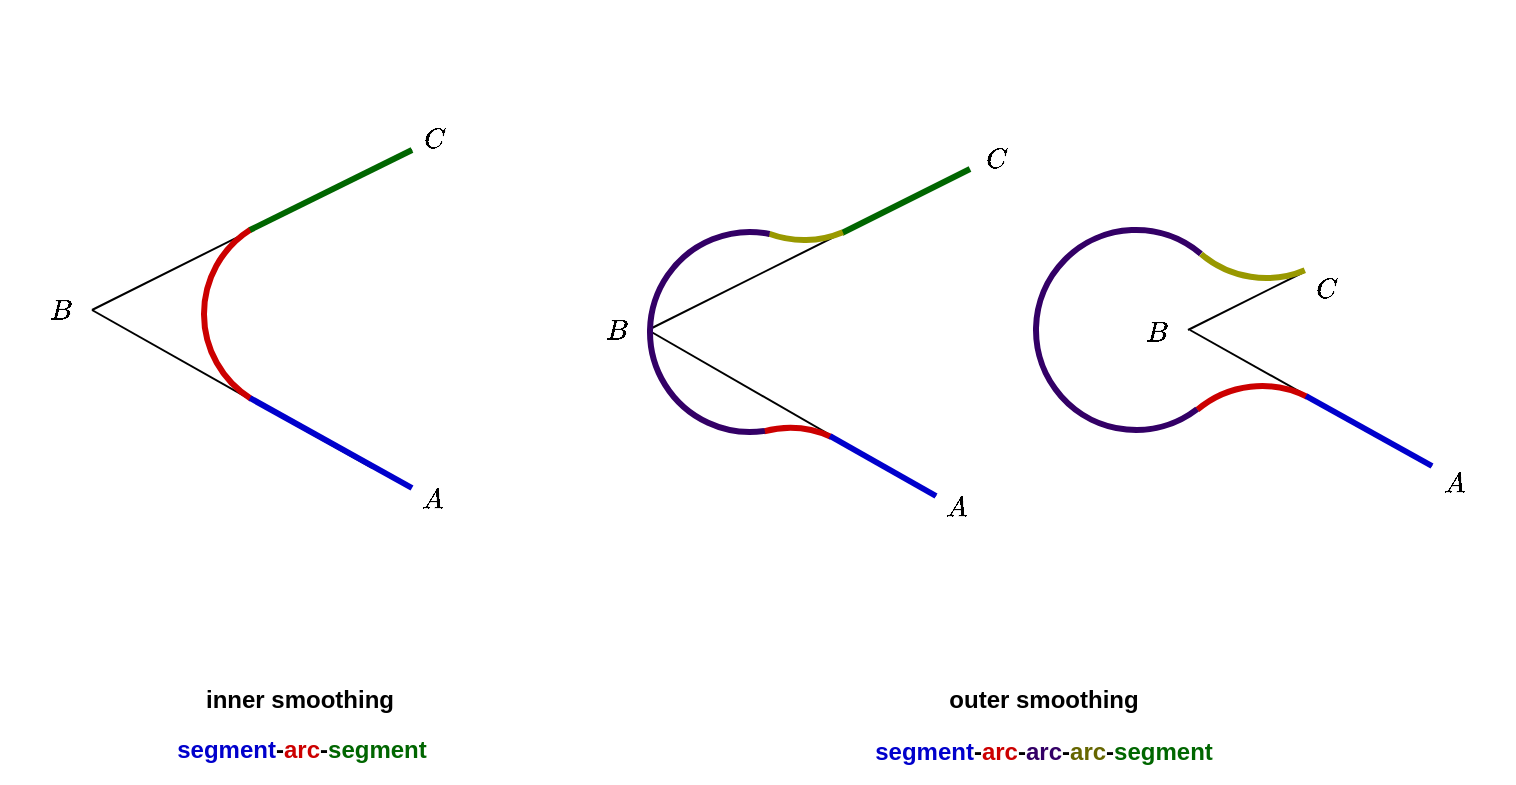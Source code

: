 <mxfile version="21.5.0" type="device">
  <diagram name="Page-1" id="mdc4dWFXShaHbT3qvcwk">
    <mxGraphModel dx="1135" dy="663" grid="1" gridSize="10" guides="1" tooltips="1" connect="1" arrows="1" fold="1" page="1" pageScale="1" pageWidth="850" pageHeight="1100" math="1" shadow="0">
      <root>
        <mxCell id="0" />
        <mxCell id="1" parent="0" />
        <mxCell id="rboDCV4chvTszuUTuXK0-24" value="" style="verticalLabelPosition=bottom;verticalAlign=top;html=1;shape=mxgraph.basic.arc;startAngle=0.505;endAngle=0.505;rotation=30;strokeWidth=1;strokeColor=#CCCC00;" parent="1" vertex="1">
          <mxGeometry x="497" y="44" width="100" height="100" as="geometry" />
        </mxCell>
        <mxCell id="rboDCV4chvTszuUTuXK0-6" value="" style="verticalLabelPosition=bottom;verticalAlign=top;html=1;shape=mxgraph.basic.arc;startAngle=0.505;endAngle=0.505;rotation=30;strokeWidth=1;strokeColor=#FF3399;" parent="1" vertex="1">
          <mxGeometry x="246" y="132" width="100" height="100" as="geometry" />
        </mxCell>
        <mxCell id="rboDCV4chvTszuUTuXK0-5" value="" style="endArrow=none;html=1;rounded=0;" parent="1" edge="1">
          <mxGeometry width="50" height="50" relative="1" as="geometry">
            <mxPoint x="190" y="180" as="sourcePoint" />
            <mxPoint x="330" y="259" as="targetPoint" />
          </mxGeometry>
        </mxCell>
        <mxCell id="rboDCV4chvTszuUTuXK0-4" value="" style="endArrow=none;html=1;rounded=0;" parent="1" edge="1">
          <mxGeometry width="50" height="50" relative="1" as="geometry">
            <mxPoint x="190" y="180" as="sourcePoint" />
            <mxPoint x="350" y="100" as="targetPoint" />
          </mxGeometry>
        </mxCell>
        <mxCell id="rboDCV4chvTszuUTuXK0-1" value="" style="verticalLabelPosition=bottom;verticalAlign=top;html=1;shape=mxgraph.basic.arc;startAngle=0.505;endAngle=0.827;rotation=30;strokeWidth=3;strokeColor=#CC0000;" parent="1" vertex="1">
          <mxGeometry x="246" y="132" width="100" height="100" as="geometry" />
        </mxCell>
        <mxCell id="rboDCV4chvTszuUTuXK0-2" value="" style="endArrow=none;html=1;rounded=0;strokeWidth=3;strokeColor=#0000CC;" parent="1" edge="1">
          <mxGeometry width="50" height="50" relative="1" as="geometry">
            <mxPoint x="269" y="224" as="sourcePoint" />
            <mxPoint x="350" y="269" as="targetPoint" />
          </mxGeometry>
        </mxCell>
        <mxCell id="rboDCV4chvTszuUTuXK0-7" value="" style="endArrow=none;html=1;rounded=0;strokeWidth=3;strokeColor=#006600;fontColor=#006600;" parent="1" edge="1">
          <mxGeometry width="50" height="50" relative="1" as="geometry">
            <mxPoint x="269" y="140" as="sourcePoint" />
            <mxPoint x="350" y="100" as="targetPoint" />
          </mxGeometry>
        </mxCell>
        <mxCell id="rboDCV4chvTszuUTuXK0-8" value="&lt;b&gt;$$A$$&lt;/b&gt;" style="text;html=1;strokeColor=none;fillColor=none;align=center;verticalAlign=middle;whiteSpace=wrap;rounded=0;" parent="1" vertex="1">
          <mxGeometry x="330" y="260" width="60" height="30" as="geometry" />
        </mxCell>
        <mxCell id="rboDCV4chvTszuUTuXK0-9" value="&lt;b&gt;$$B$$&lt;/b&gt;" style="text;html=1;strokeColor=none;fillColor=none;align=center;verticalAlign=middle;whiteSpace=wrap;rounded=0;" parent="1" vertex="1">
          <mxGeometry x="144" y="165" width="60" height="30" as="geometry" />
        </mxCell>
        <mxCell id="rboDCV4chvTszuUTuXK0-10" value="&lt;b&gt;$$C$$&lt;/b&gt;" style="text;html=1;strokeColor=none;fillColor=none;align=center;verticalAlign=middle;whiteSpace=wrap;rounded=0;" parent="1" vertex="1">
          <mxGeometry x="331" y="80" width="60" height="30" as="geometry" />
        </mxCell>
        <mxCell id="rboDCV4chvTszuUTuXK0-11" value="&lt;font color=&quot;#0000cc&quot;&gt;segment&lt;/font&gt;-&lt;font color=&quot;#cc0000&quot;&gt;arc&lt;/font&gt;-&lt;font color=&quot;#006600&quot;&gt;segment&lt;/font&gt;" style="text;html=1;strokeColor=none;fillColor=none;align=center;verticalAlign=middle;whiteSpace=wrap;rounded=0;fontStyle=1" parent="1" vertex="1">
          <mxGeometry x="227" y="385" width="136" height="30" as="geometry" />
        </mxCell>
        <mxCell id="rboDCV4chvTszuUTuXK0-12" value="inner smoothing" style="text;html=1;strokeColor=none;fillColor=none;align=center;verticalAlign=middle;whiteSpace=wrap;rounded=0;fontStyle=1" parent="1" vertex="1">
          <mxGeometry x="226" y="360" width="136" height="30" as="geometry" />
        </mxCell>
        <mxCell id="rboDCV4chvTszuUTuXK0-13" value="" style="verticalLabelPosition=bottom;verticalAlign=top;html=1;shape=mxgraph.basic.arc;startAngle=0.505;endAngle=0.505;rotation=30;strokeWidth=1;strokeColor=#6600CC;" parent="1" vertex="1">
          <mxGeometry x="468" y="140" width="100" height="100" as="geometry" />
        </mxCell>
        <mxCell id="rboDCV4chvTszuUTuXK0-14" value="" style="endArrow=none;html=1;rounded=0;" parent="1" edge="1">
          <mxGeometry width="50" height="50" relative="1" as="geometry">
            <mxPoint x="468" y="190" as="sourcePoint" />
            <mxPoint x="612" y="273" as="targetPoint" />
          </mxGeometry>
        </mxCell>
        <mxCell id="rboDCV4chvTszuUTuXK0-15" value="" style="endArrow=none;html=1;rounded=0;" parent="1" edge="1">
          <mxGeometry width="50" height="50" relative="1" as="geometry">
            <mxPoint x="468" y="190" as="sourcePoint" />
            <mxPoint x="628" y="110" as="targetPoint" />
          </mxGeometry>
        </mxCell>
        <mxCell id="rboDCV4chvTszuUTuXK0-18" value="" style="endArrow=none;html=1;rounded=0;strokeWidth=3;strokeColor=#006600;fontColor=#006600;" parent="1" edge="1">
          <mxGeometry width="50" height="50" relative="1" as="geometry">
            <mxPoint x="565" y="141.5" as="sourcePoint" />
            <mxPoint x="629" y="109.5" as="targetPoint" />
          </mxGeometry>
        </mxCell>
        <mxCell id="rboDCV4chvTszuUTuXK0-19" value="&lt;b&gt;$$A$$&lt;/b&gt;" style="text;html=1;strokeColor=none;fillColor=none;align=center;verticalAlign=middle;whiteSpace=wrap;rounded=0;" parent="1" vertex="1">
          <mxGeometry x="592" y="264" width="60" height="30" as="geometry" />
        </mxCell>
        <mxCell id="rboDCV4chvTszuUTuXK0-20" value="&lt;b&gt;$$B$$&lt;/b&gt;" style="text;html=1;strokeColor=none;fillColor=none;align=center;verticalAlign=middle;whiteSpace=wrap;rounded=0;" parent="1" vertex="1">
          <mxGeometry x="422" y="175" width="60" height="30" as="geometry" />
        </mxCell>
        <mxCell id="rboDCV4chvTszuUTuXK0-21" value="&lt;b&gt;$$C$$&lt;/b&gt;" style="text;html=1;strokeColor=none;fillColor=none;align=center;verticalAlign=middle;whiteSpace=wrap;rounded=0;" parent="1" vertex="1">
          <mxGeometry x="612" y="90" width="60" height="30" as="geometry" />
        </mxCell>
        <mxCell id="rboDCV4chvTszuUTuXK0-22" value="" style="verticalLabelPosition=bottom;verticalAlign=top;html=1;shape=mxgraph.basic.arc;startAngle=0.006;endAngle=0.126;rotation=-205;strokeWidth=3;strokeColor=#999900;" parent="1" vertex="1">
          <mxGeometry x="496" y="45" width="100" height="100" as="geometry" />
        </mxCell>
        <mxCell id="rboDCV4chvTszuUTuXK0-23" value="" style="verticalLabelPosition=bottom;verticalAlign=top;html=1;shape=mxgraph.basic.arc;startAngle=0.505;endAngle=0.505;rotation=30;strokeWidth=1;strokeColor=#FF3399;" parent="1" vertex="1">
          <mxGeometry x="489" y="239" width="100" height="100" as="geometry" />
        </mxCell>
        <mxCell id="rboDCV4chvTszuUTuXK0-16" value="" style="verticalLabelPosition=bottom;verticalAlign=top;html=1;shape=mxgraph.basic.arc;startAngle=0.708;endAngle=0.818;rotation=90;strokeWidth=3;strokeColor=#CC0000;" parent="1" vertex="1">
          <mxGeometry x="489" y="239" width="100" height="100" as="geometry" />
        </mxCell>
        <mxCell id="rboDCV4chvTszuUTuXK0-26" value="" style="verticalLabelPosition=bottom;verticalAlign=top;html=1;shape=mxgraph.basic.arc;startAngle=0.393;endAngle=0.948;rotation=30;strokeWidth=3;strokeColor=#330066;" parent="1" vertex="1">
          <mxGeometry x="469" y="141" width="100" height="100" as="geometry" />
        </mxCell>
        <mxCell id="rboDCV4chvTszuUTuXK0-17" value="" style="endArrow=none;html=1;rounded=0;strokeWidth=3;strokeColor=#0000CC;" parent="1" edge="1">
          <mxGeometry width="50" height="50" relative="1" as="geometry">
            <mxPoint x="559" y="243" as="sourcePoint" />
            <mxPoint x="612" y="273" as="targetPoint" />
          </mxGeometry>
        </mxCell>
        <mxCell id="rboDCV4chvTszuUTuXK0-30" value="" style="verticalLabelPosition=bottom;verticalAlign=top;html=1;shape=mxgraph.basic.arc;startAngle=0.505;endAngle=0.505;rotation=30;strokeWidth=1;strokeColor=#CCCC00;" parent="1" vertex="1">
          <mxGeometry x="728" y="63" width="100" height="100" as="geometry" />
        </mxCell>
        <mxCell id="rboDCV4chvTszuUTuXK0-31" value="" style="verticalLabelPosition=bottom;verticalAlign=top;html=1;shape=mxgraph.basic.arc;startAngle=0.505;endAngle=0.505;rotation=30;strokeWidth=1;strokeColor=#6600CC;" parent="1" vertex="1">
          <mxGeometry x="662" y="140" width="100" height="100" as="geometry" />
        </mxCell>
        <mxCell id="rboDCV4chvTszuUTuXK0-32" value="" style="endArrow=none;html=1;rounded=0;" parent="1" edge="1">
          <mxGeometry width="50" height="50" relative="1" as="geometry">
            <mxPoint x="739" y="190" as="sourcePoint" />
            <mxPoint x="860" y="258" as="targetPoint" />
          </mxGeometry>
        </mxCell>
        <mxCell id="rboDCV4chvTszuUTuXK0-33" value="" style="endArrow=none;html=1;rounded=0;" parent="1" edge="1">
          <mxGeometry width="50" height="50" relative="1" as="geometry">
            <mxPoint x="738" y="190" as="sourcePoint" />
            <mxPoint x="796" y="161" as="targetPoint" />
          </mxGeometry>
        </mxCell>
        <mxCell id="rboDCV4chvTszuUTuXK0-35" value="&lt;b&gt;$$A$$&lt;/b&gt;" style="text;html=1;strokeColor=none;fillColor=none;align=center;verticalAlign=middle;whiteSpace=wrap;rounded=0;" parent="1" vertex="1">
          <mxGeometry x="841" y="252" width="60" height="30" as="geometry" />
        </mxCell>
        <mxCell id="rboDCV4chvTszuUTuXK0-36" value="&lt;b&gt;$$B$$&lt;/b&gt;" style="text;html=1;strokeColor=none;fillColor=none;align=center;verticalAlign=middle;whiteSpace=wrap;rounded=0;" parent="1" vertex="1">
          <mxGeometry x="692" y="176" width="60" height="30" as="geometry" />
        </mxCell>
        <mxCell id="rboDCV4chvTszuUTuXK0-37" value="&lt;b&gt;$$C$$&lt;/b&gt;" style="text;html=1;strokeColor=none;fillColor=none;align=center;verticalAlign=middle;whiteSpace=wrap;rounded=0;" parent="1" vertex="1">
          <mxGeometry x="777" y="155" width="60" height="30" as="geometry" />
        </mxCell>
        <mxCell id="rboDCV4chvTszuUTuXK0-38" value="" style="verticalLabelPosition=bottom;verticalAlign=top;html=1;shape=mxgraph.basic.arc;startAngle=0.006;endAngle=0.182;rotation=-205;strokeWidth=3;strokeColor=#999900;" parent="1" vertex="1">
          <mxGeometry x="727" y="64" width="100" height="100" as="geometry" />
        </mxCell>
        <mxCell id="rboDCV4chvTszuUTuXK0-39" value="" style="verticalLabelPosition=bottom;verticalAlign=top;html=1;shape=mxgraph.basic.arc;startAngle=0.505;endAngle=0.505;rotation=30;strokeWidth=1;strokeColor=#FF3399;" parent="1" vertex="1">
          <mxGeometry x="725" y="219" width="100" height="100" as="geometry" />
        </mxCell>
        <mxCell id="rboDCV4chvTszuUTuXK0-40" value="" style="verticalLabelPosition=bottom;verticalAlign=top;html=1;shape=mxgraph.basic.arc;startAngle=0.638;endAngle=0.825;rotation=90;strokeWidth=3;strokeColor=#CC0000;" parent="1" vertex="1">
          <mxGeometry x="725" y="218" width="100" height="100" as="geometry" />
        </mxCell>
        <mxCell id="rboDCV4chvTszuUTuXK0-41" value="" style="verticalLabelPosition=bottom;verticalAlign=top;html=1;shape=mxgraph.basic.arc;startAngle=0.312;endAngle=0.029;rotation=30;strokeWidth=3;strokeColor=#330066;" parent="1" vertex="1">
          <mxGeometry x="662" y="140" width="100" height="100" as="geometry" />
        </mxCell>
        <mxCell id="rboDCV4chvTszuUTuXK0-42" value="" style="endArrow=none;html=1;rounded=0;strokeWidth=3;strokeColor=#0000CC;" parent="1" edge="1">
          <mxGeometry width="50" height="50" relative="1" as="geometry">
            <mxPoint x="797" y="223" as="sourcePoint" />
            <mxPoint x="860" y="258" as="targetPoint" />
          </mxGeometry>
        </mxCell>
        <mxCell id="rboDCV4chvTszuUTuXK0-43" value="&lt;b&gt;&lt;font color=&quot;#0000cc&quot;&gt;segment&lt;/font&gt;-&lt;font color=&quot;#cc0000&quot;&gt;arc&lt;/font&gt;-&lt;font color=&quot;#330066&quot;&gt;arc&lt;/font&gt;-&lt;font color=&quot;#666600&quot;&gt;arc&lt;/font&gt;-&lt;font color=&quot;#006600&quot;&gt;segment&lt;/font&gt;&lt;/b&gt;" style="text;html=1;strokeColor=none;fillColor=none;align=center;verticalAlign=middle;whiteSpace=wrap;rounded=0;fontStyle=1" parent="1" vertex="1">
          <mxGeometry x="571" y="386" width="190" height="30" as="geometry" />
        </mxCell>
        <mxCell id="rboDCV4chvTszuUTuXK0-44" value="outer smoothing" style="text;html=1;strokeColor=none;fillColor=none;align=center;verticalAlign=middle;whiteSpace=wrap;rounded=0;fontStyle=1" parent="1" vertex="1">
          <mxGeometry x="598" y="360" width="136" height="30" as="geometry" />
        </mxCell>
      </root>
    </mxGraphModel>
  </diagram>
</mxfile>
